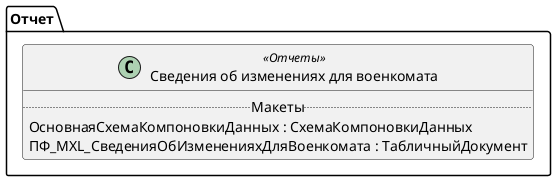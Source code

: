 ﻿@startuml СведенияОбИзмененияхДляВоенкомата
'!include templates.wsd
'..\include templates.wsd
class Отчет.СведенияОбИзмененияхДляВоенкомата as "Сведения об изменениях для военкомата" <<Отчеты>>
{
..Макеты..
ОсновнаяСхемаКомпоновкиДанных : СхемаКомпоновкиДанных
ПФ_MXL_СведенияОбИзмененияхДляВоенкомата : ТабличныйДокумент
}
@enduml
